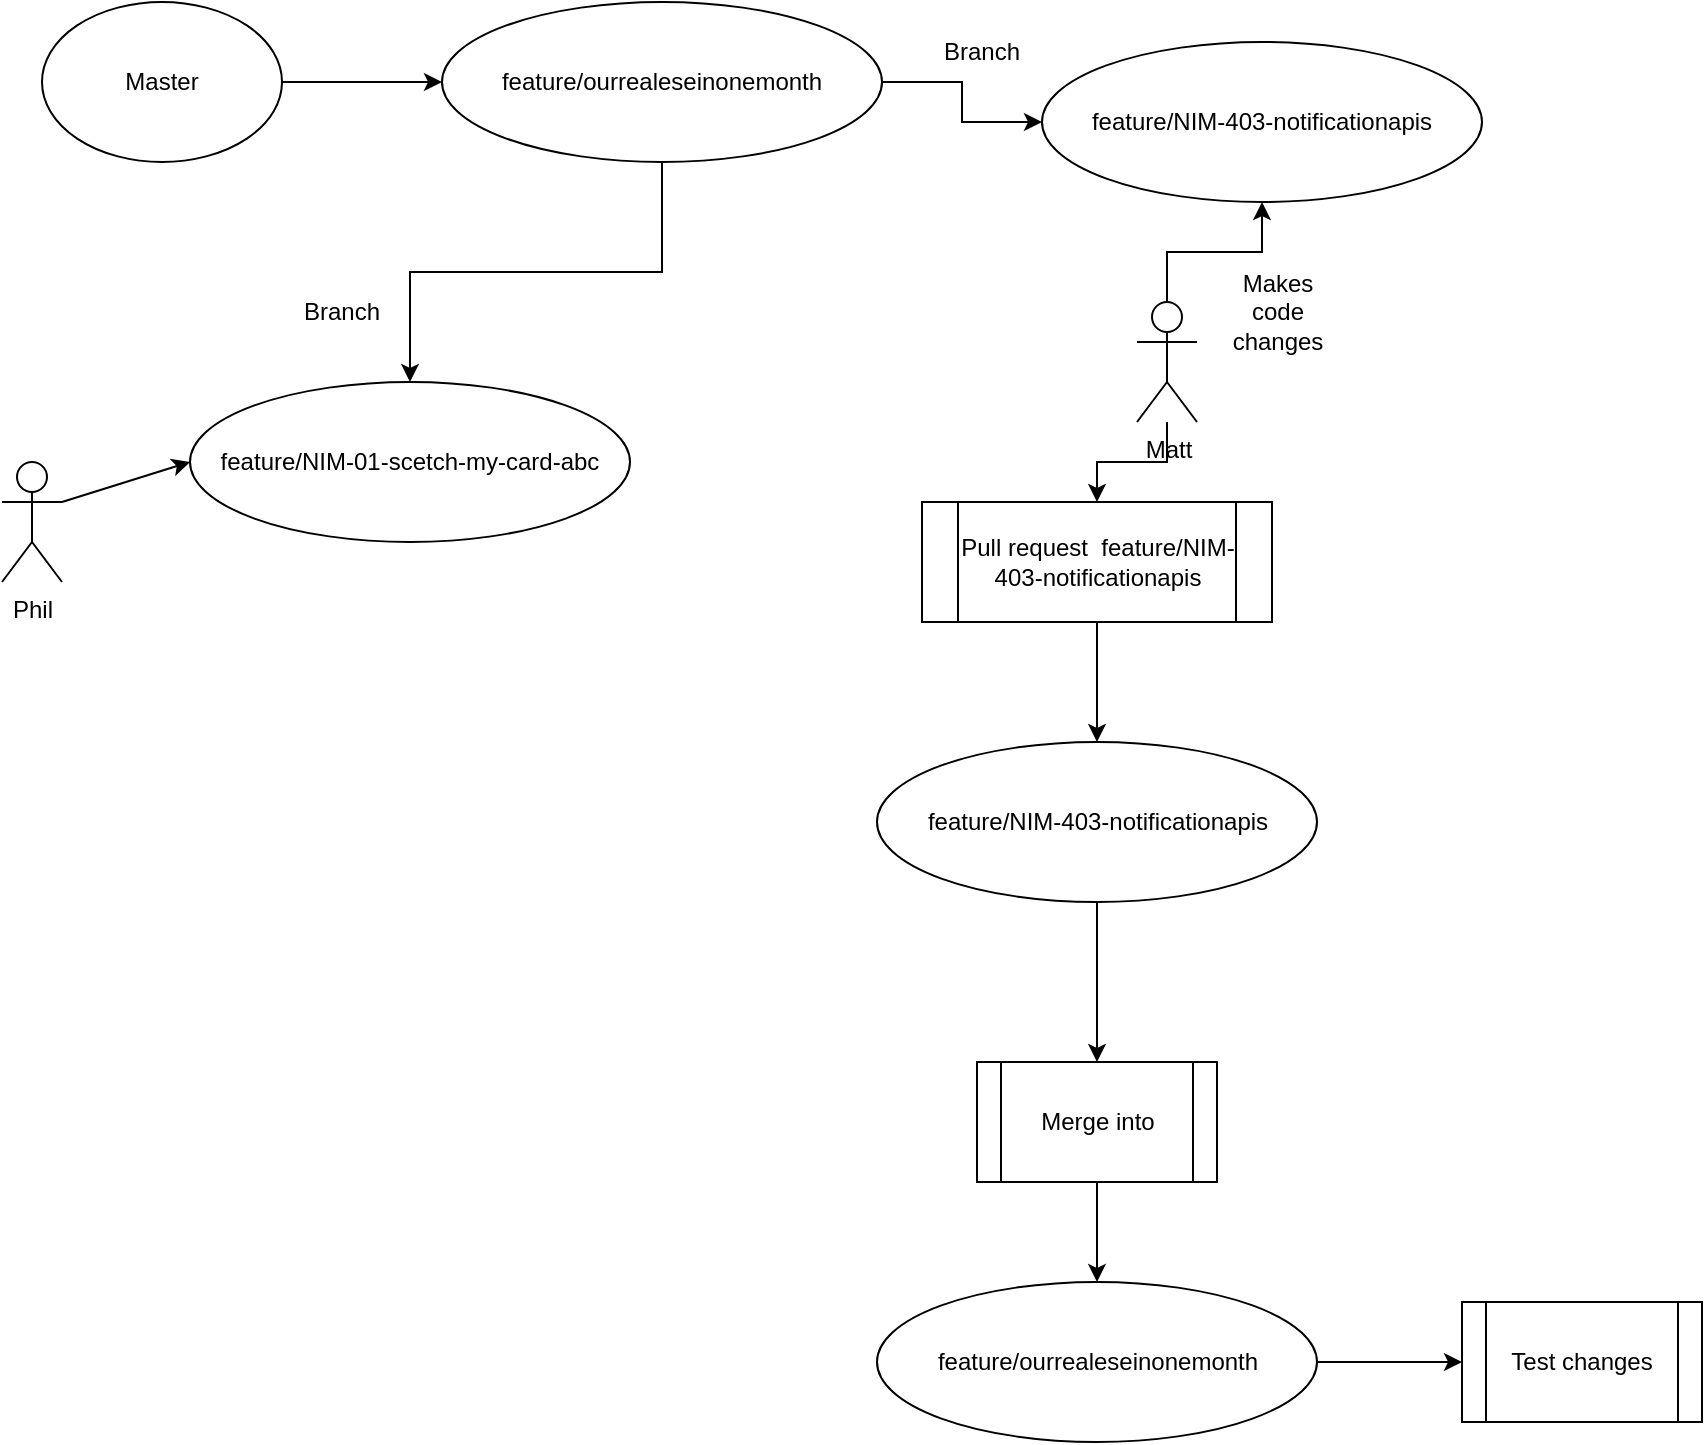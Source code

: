<mxfile version="23.1.7" type="github">
  <diagram name="Page-1" id="I-F9iZ00WgiVhU9zLK6w">
    <mxGraphModel dx="1434" dy="780" grid="1" gridSize="10" guides="1" tooltips="1" connect="1" arrows="1" fold="1" page="1" pageScale="1" pageWidth="827" pageHeight="1169" math="0" shadow="0">
      <root>
        <mxCell id="0" />
        <mxCell id="1" parent="0" />
        <mxCell id="JPL0NBKV3lcDAwRk9F9k-4" value="" style="edgeStyle=orthogonalEdgeStyle;rounded=0;orthogonalLoop=1;jettySize=auto;html=1;" edge="1" parent="1" source="JPL0NBKV3lcDAwRk9F9k-2" target="JPL0NBKV3lcDAwRk9F9k-3">
          <mxGeometry relative="1" as="geometry" />
        </mxCell>
        <mxCell id="JPL0NBKV3lcDAwRk9F9k-2" value="Master" style="ellipse;whiteSpace=wrap;html=1;" vertex="1" parent="1">
          <mxGeometry x="230" y="200" width="120" height="80" as="geometry" />
        </mxCell>
        <mxCell id="JPL0NBKV3lcDAwRk9F9k-6" value="" style="edgeStyle=orthogonalEdgeStyle;rounded=0;orthogonalLoop=1;jettySize=auto;html=1;" edge="1" parent="1" source="JPL0NBKV3lcDAwRk9F9k-3" target="JPL0NBKV3lcDAwRk9F9k-5">
          <mxGeometry relative="1" as="geometry" />
        </mxCell>
        <mxCell id="JPL0NBKV3lcDAwRk9F9k-10" value="" style="edgeStyle=orthogonalEdgeStyle;rounded=0;orthogonalLoop=1;jettySize=auto;html=1;" edge="1" parent="1" source="JPL0NBKV3lcDAwRk9F9k-3" target="JPL0NBKV3lcDAwRk9F9k-9">
          <mxGeometry relative="1" as="geometry" />
        </mxCell>
        <mxCell id="JPL0NBKV3lcDAwRk9F9k-3" value="feature/ourrealeseinonemonth" style="ellipse;whiteSpace=wrap;html=1;" vertex="1" parent="1">
          <mxGeometry x="430" y="200" width="220" height="80" as="geometry" />
        </mxCell>
        <mxCell id="JPL0NBKV3lcDAwRk9F9k-5" value="feature/NIM-01-scetch-my-card-abc" style="ellipse;whiteSpace=wrap;html=1;" vertex="1" parent="1">
          <mxGeometry x="304" y="390" width="220" height="80" as="geometry" />
        </mxCell>
        <mxCell id="JPL0NBKV3lcDAwRk9F9k-7" value="Phil" style="shape=umlActor;verticalLabelPosition=bottom;verticalAlign=top;html=1;outlineConnect=0;" vertex="1" parent="1">
          <mxGeometry x="210" y="430" width="30" height="60" as="geometry" />
        </mxCell>
        <mxCell id="JPL0NBKV3lcDAwRk9F9k-8" value="" style="endArrow=classic;html=1;rounded=0;entryX=0;entryY=0.5;entryDx=0;entryDy=0;" edge="1" parent="1" target="JPL0NBKV3lcDAwRk9F9k-5">
          <mxGeometry width="50" height="50" relative="1" as="geometry">
            <mxPoint x="240" y="450" as="sourcePoint" />
            <mxPoint x="290" y="400" as="targetPoint" />
          </mxGeometry>
        </mxCell>
        <mxCell id="JPL0NBKV3lcDAwRk9F9k-9" value="feature/NIM-403-notificationapis" style="ellipse;whiteSpace=wrap;html=1;" vertex="1" parent="1">
          <mxGeometry x="730" y="220" width="220" height="80" as="geometry" />
        </mxCell>
        <mxCell id="JPL0NBKV3lcDAwRk9F9k-43" value="" style="edgeStyle=orthogonalEdgeStyle;rounded=0;orthogonalLoop=1;jettySize=auto;html=1;" edge="1" parent="1" source="JPL0NBKV3lcDAwRk9F9k-13" target="JPL0NBKV3lcDAwRk9F9k-9">
          <mxGeometry relative="1" as="geometry" />
        </mxCell>
        <mxCell id="JPL0NBKV3lcDAwRk9F9k-44" value="" style="edgeStyle=orthogonalEdgeStyle;rounded=0;orthogonalLoop=1;jettySize=auto;html=1;" edge="1" parent="1" source="JPL0NBKV3lcDAwRk9F9k-13" target="JPL0NBKV3lcDAwRk9F9k-24">
          <mxGeometry relative="1" as="geometry" />
        </mxCell>
        <mxCell id="JPL0NBKV3lcDAwRk9F9k-13" value="Matt" style="shape=umlActor;verticalLabelPosition=bottom;verticalAlign=top;html=1;outlineConnect=0;" vertex="1" parent="1">
          <mxGeometry x="777.5" y="350" width="30" height="60" as="geometry" />
        </mxCell>
        <mxCell id="JPL0NBKV3lcDAwRk9F9k-36" value="" style="edgeStyle=orthogonalEdgeStyle;rounded=0;orthogonalLoop=1;jettySize=auto;html=1;" edge="1" parent="1" source="JPL0NBKV3lcDAwRk9F9k-24" target="JPL0NBKV3lcDAwRk9F9k-27">
          <mxGeometry relative="1" as="geometry" />
        </mxCell>
        <mxCell id="JPL0NBKV3lcDAwRk9F9k-24" value="Pull request&amp;nbsp; feature/NIM-403-notificationapis" style="shape=process;whiteSpace=wrap;html=1;backgroundOutline=1;" vertex="1" parent="1">
          <mxGeometry x="670" y="450" width="175" height="60" as="geometry" />
        </mxCell>
        <mxCell id="JPL0NBKV3lcDAwRk9F9k-31" value="" style="edgeStyle=orthogonalEdgeStyle;rounded=0;orthogonalLoop=1;jettySize=auto;html=1;" edge="1" parent="1" source="JPL0NBKV3lcDAwRk9F9k-27" target="JPL0NBKV3lcDAwRk9F9k-30">
          <mxGeometry relative="1" as="geometry" />
        </mxCell>
        <mxCell id="JPL0NBKV3lcDAwRk9F9k-27" value="feature/NIM-403-notificationapis" style="ellipse;whiteSpace=wrap;html=1;" vertex="1" parent="1">
          <mxGeometry x="647.5" y="570" width="220" height="80" as="geometry" />
        </mxCell>
        <mxCell id="JPL0NBKV3lcDAwRk9F9k-34" value="" style="edgeStyle=orthogonalEdgeStyle;rounded=0;orthogonalLoop=1;jettySize=auto;html=1;" edge="1" parent="1" source="JPL0NBKV3lcDAwRk9F9k-28" target="JPL0NBKV3lcDAwRk9F9k-33">
          <mxGeometry relative="1" as="geometry" />
        </mxCell>
        <mxCell id="JPL0NBKV3lcDAwRk9F9k-28" value="feature/ourrealeseinonemonth" style="ellipse;whiteSpace=wrap;html=1;" vertex="1" parent="1">
          <mxGeometry x="647.5" y="840" width="220" height="80" as="geometry" />
        </mxCell>
        <mxCell id="JPL0NBKV3lcDAwRk9F9k-32" value="" style="edgeStyle=orthogonalEdgeStyle;rounded=0;orthogonalLoop=1;jettySize=auto;html=1;" edge="1" parent="1" source="JPL0NBKV3lcDAwRk9F9k-30" target="JPL0NBKV3lcDAwRk9F9k-28">
          <mxGeometry relative="1" as="geometry" />
        </mxCell>
        <mxCell id="JPL0NBKV3lcDAwRk9F9k-30" value="Merge into" style="shape=process;whiteSpace=wrap;html=1;backgroundOutline=1;" vertex="1" parent="1">
          <mxGeometry x="697.5" y="730" width="120" height="60" as="geometry" />
        </mxCell>
        <mxCell id="JPL0NBKV3lcDAwRk9F9k-33" value="Test changes" style="shape=process;whiteSpace=wrap;html=1;backgroundOutline=1;" vertex="1" parent="1">
          <mxGeometry x="940" y="850" width="120" height="60" as="geometry" />
        </mxCell>
        <mxCell id="JPL0NBKV3lcDAwRk9F9k-35" value="Makes code changes" style="text;html=1;align=center;verticalAlign=middle;whiteSpace=wrap;rounded=0;" vertex="1" parent="1">
          <mxGeometry x="817.5" y="340" width="60" height="30" as="geometry" />
        </mxCell>
        <mxCell id="JPL0NBKV3lcDAwRk9F9k-45" value="Branch" style="text;html=1;align=center;verticalAlign=middle;whiteSpace=wrap;rounded=0;" vertex="1" parent="1">
          <mxGeometry x="670" y="210" width="60" height="30" as="geometry" />
        </mxCell>
        <mxCell id="JPL0NBKV3lcDAwRk9F9k-46" value="Branch" style="text;html=1;align=center;verticalAlign=middle;whiteSpace=wrap;rounded=0;" vertex="1" parent="1">
          <mxGeometry x="350" y="340" width="60" height="30" as="geometry" />
        </mxCell>
      </root>
    </mxGraphModel>
  </diagram>
</mxfile>
